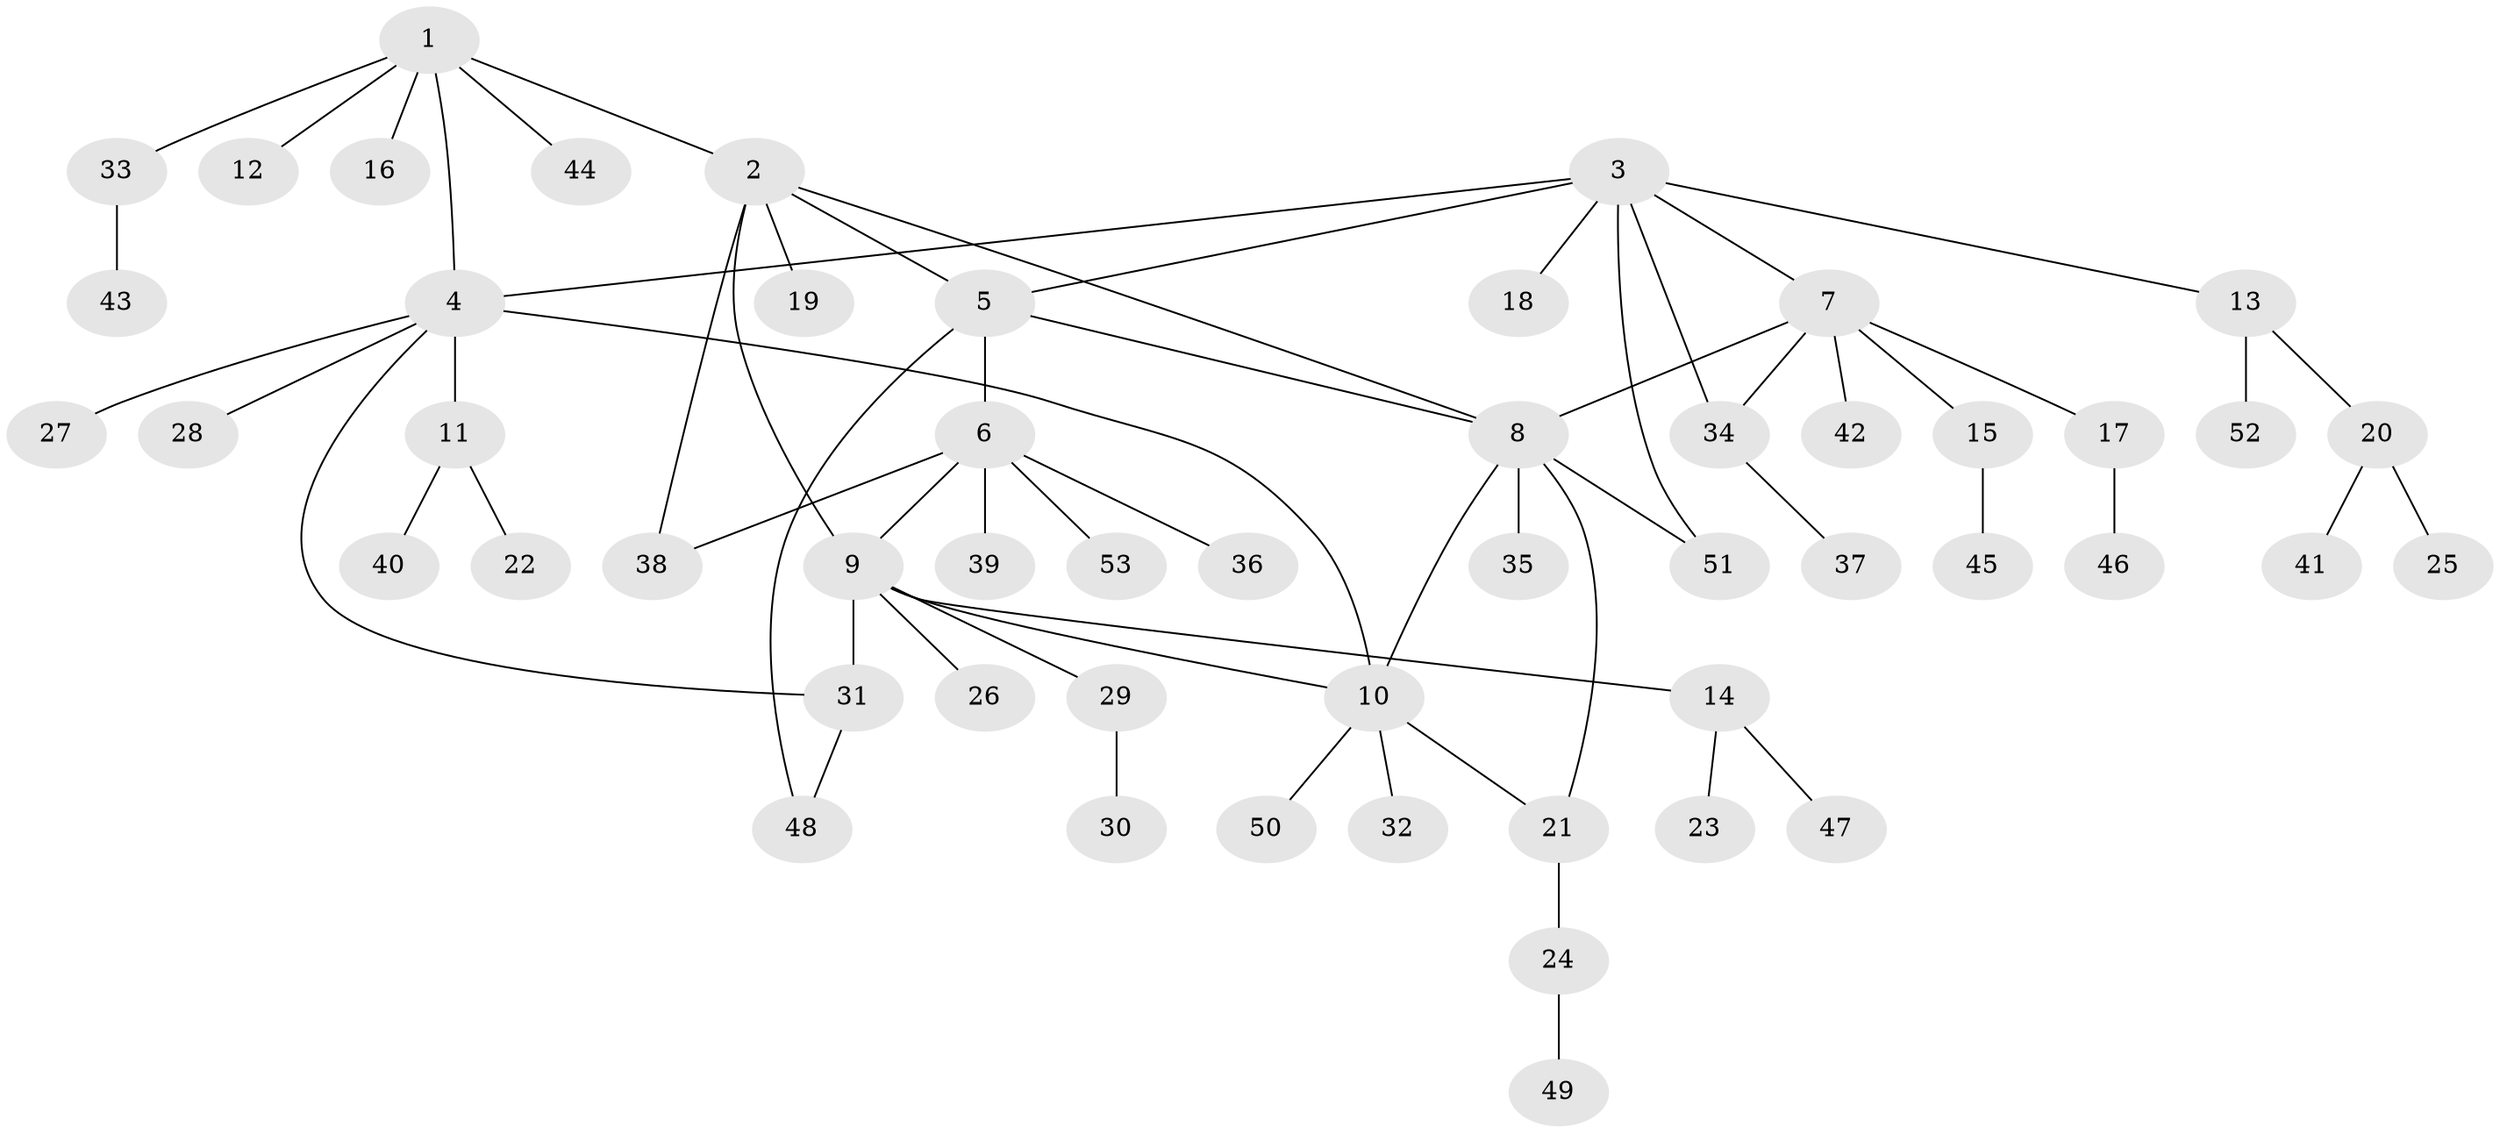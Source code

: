 // coarse degree distribution, {3: 0.125, 6: 0.0625, 4: 0.1875, 2: 0.125, 1: 0.5}
// Generated by graph-tools (version 1.1) at 2025/52/03/04/25 22:52:45]
// undirected, 53 vertices, 64 edges
graph export_dot {
  node [color=gray90,style=filled];
  1;
  2;
  3;
  4;
  5;
  6;
  7;
  8;
  9;
  10;
  11;
  12;
  13;
  14;
  15;
  16;
  17;
  18;
  19;
  20;
  21;
  22;
  23;
  24;
  25;
  26;
  27;
  28;
  29;
  30;
  31;
  32;
  33;
  34;
  35;
  36;
  37;
  38;
  39;
  40;
  41;
  42;
  43;
  44;
  45;
  46;
  47;
  48;
  49;
  50;
  51;
  52;
  53;
  1 -- 2;
  1 -- 4;
  1 -- 12;
  1 -- 16;
  1 -- 33;
  1 -- 44;
  2 -- 5;
  2 -- 8;
  2 -- 9;
  2 -- 19;
  2 -- 38;
  3 -- 4;
  3 -- 5;
  3 -- 7;
  3 -- 13;
  3 -- 18;
  3 -- 34;
  3 -- 51;
  4 -- 10;
  4 -- 11;
  4 -- 27;
  4 -- 28;
  4 -- 31;
  5 -- 6;
  5 -- 8;
  5 -- 48;
  6 -- 9;
  6 -- 36;
  6 -- 38;
  6 -- 39;
  6 -- 53;
  7 -- 8;
  7 -- 15;
  7 -- 17;
  7 -- 34;
  7 -- 42;
  8 -- 10;
  8 -- 21;
  8 -- 35;
  8 -- 51;
  9 -- 10;
  9 -- 14;
  9 -- 26;
  9 -- 29;
  9 -- 31;
  10 -- 21;
  10 -- 32;
  10 -- 50;
  11 -- 22;
  11 -- 40;
  13 -- 20;
  13 -- 52;
  14 -- 23;
  14 -- 47;
  15 -- 45;
  17 -- 46;
  20 -- 25;
  20 -- 41;
  21 -- 24;
  24 -- 49;
  29 -- 30;
  31 -- 48;
  33 -- 43;
  34 -- 37;
}
